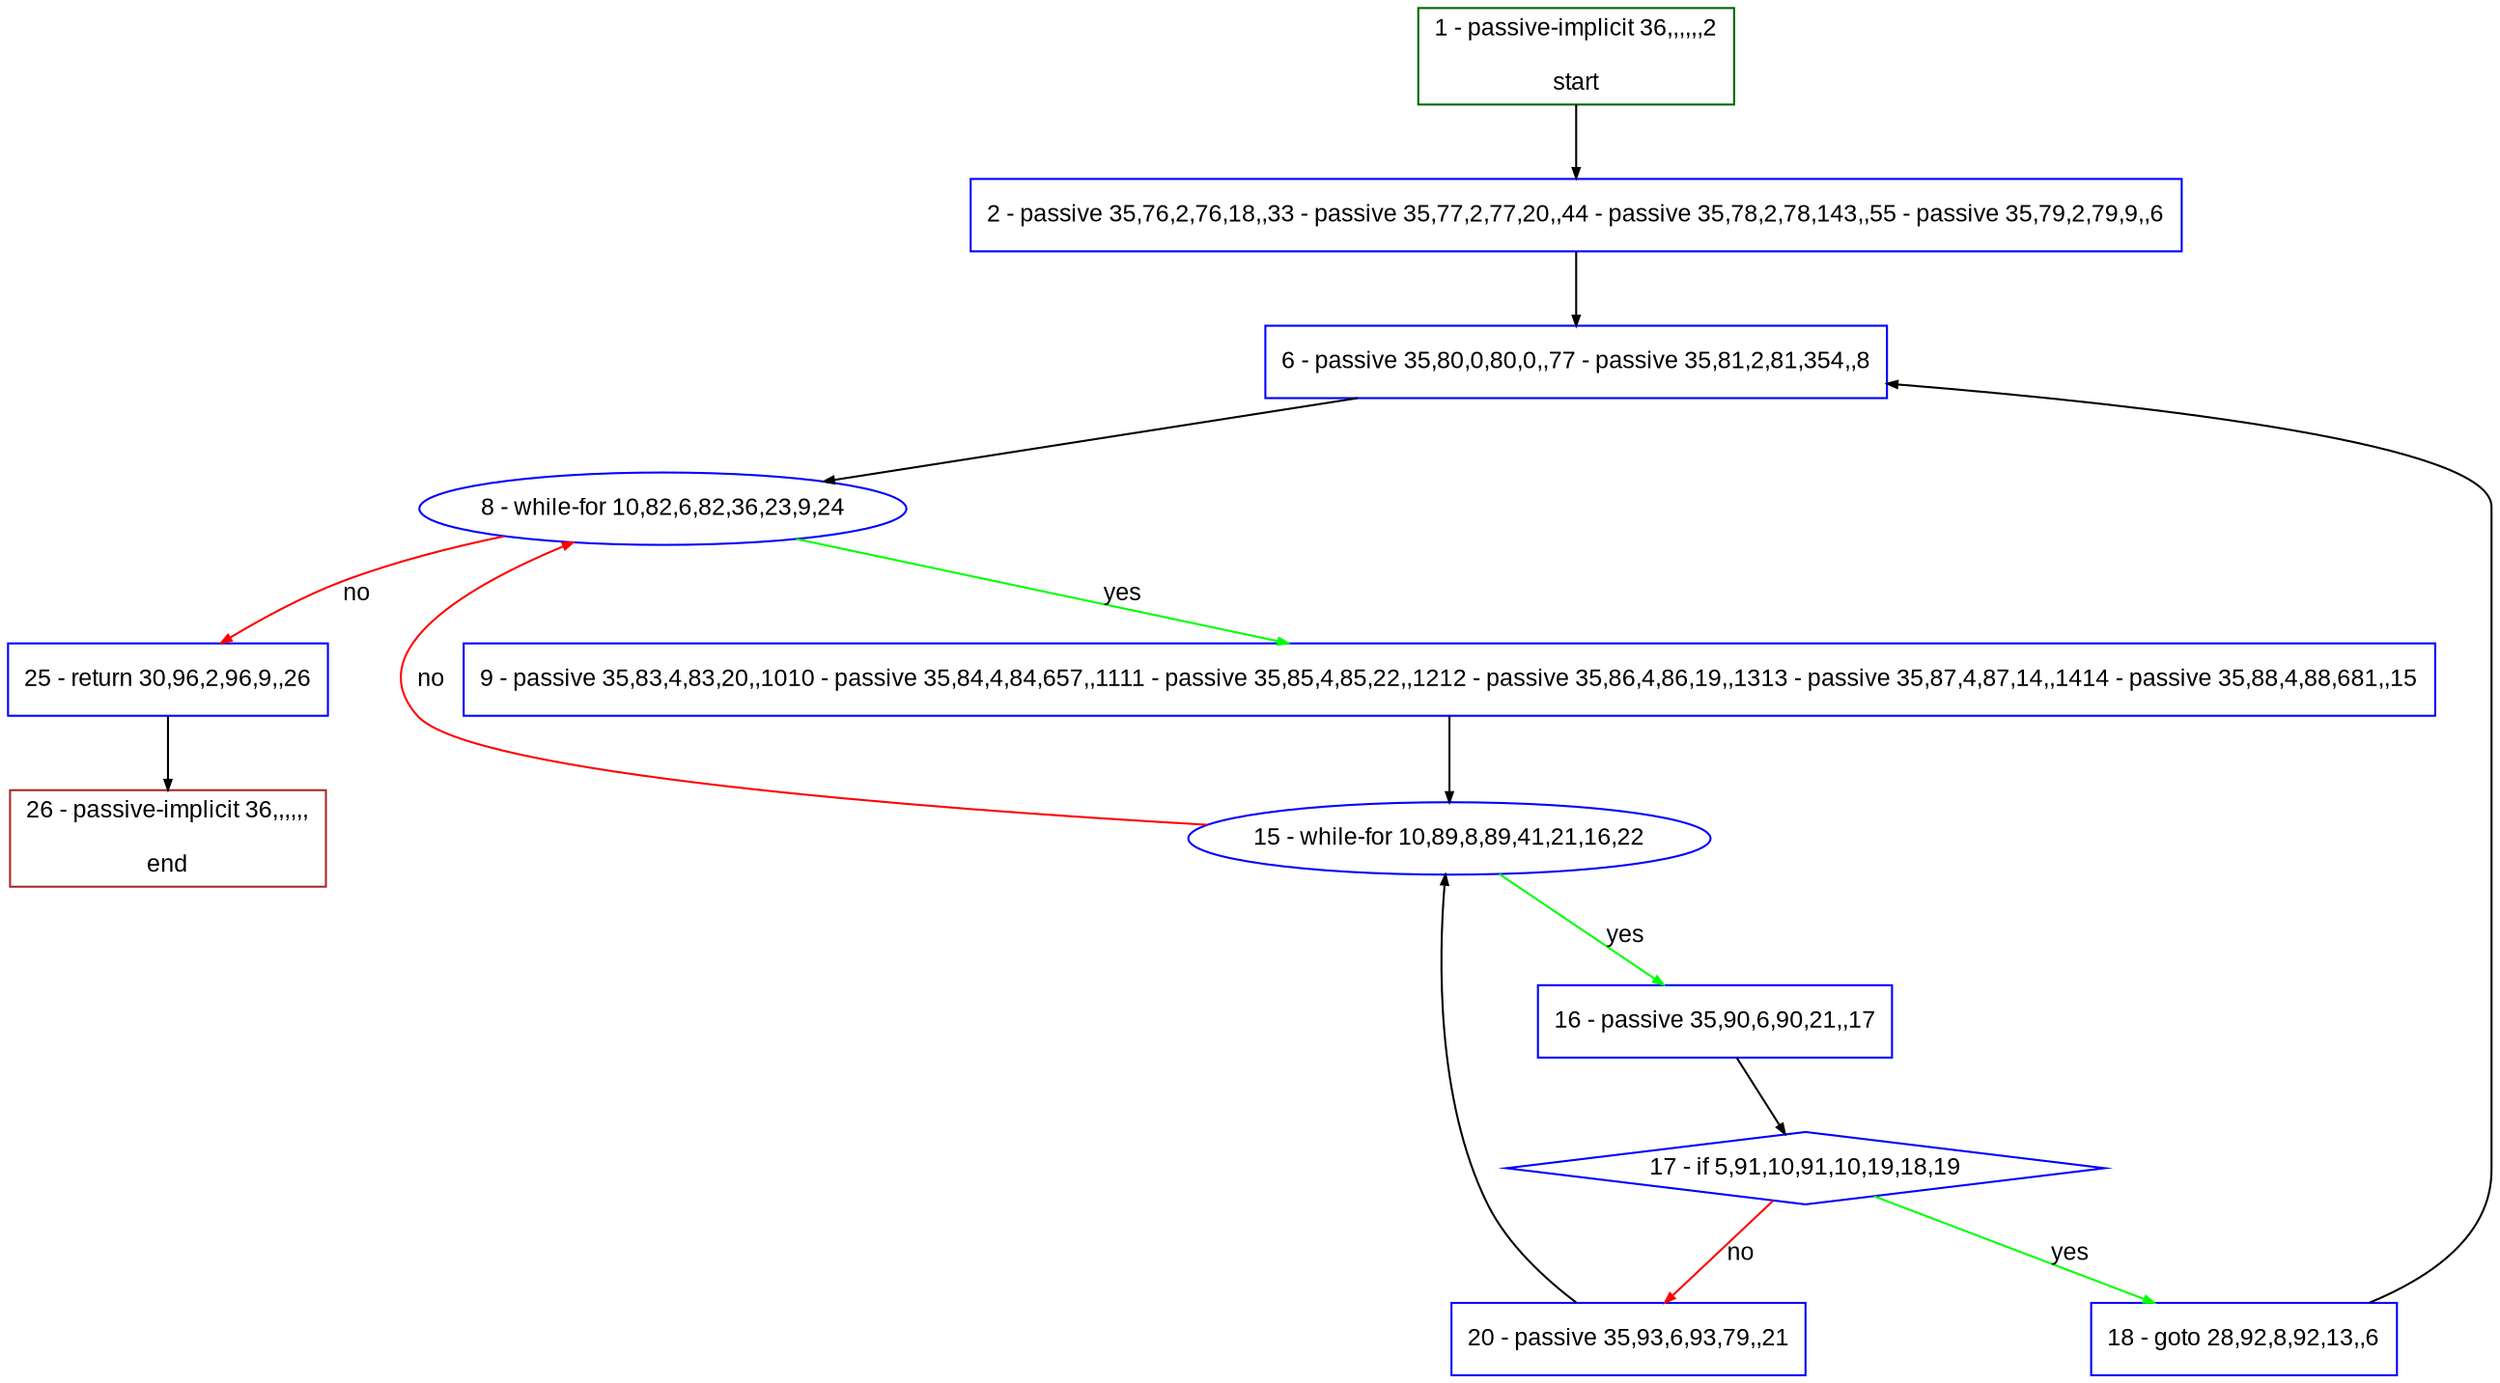 digraph "" {
  graph [pack="true", label="", fontsize="12", packmode="clust", fontname="Arial", fillcolor="#FFFFCC", bgcolor="white", style="rounded,filled", compound="true"];
  node [node_initialized="no", label="", color="grey", fontsize="12", fillcolor="white", fontname="Arial", style="filled", shape="rectangle", compound="true", fixedsize="false"];
  edge [fontcolor="black", arrowhead="normal", arrowtail="none", arrowsize="0.5", ltail="", label="", color="black", fontsize="12", lhead="", fontname="Arial", dir="forward", compound="true"];
  __N1 [label="2 - passive 35,76,2,76,18,,33 - passive 35,77,2,77,20,,44 - passive 35,78,2,78,143,,55 - passive 35,79,2,79,9,,6", color="#0000ff", fillcolor="#ffffff", style="filled", shape="box"];
  __N2 [label="1 - passive-implicit 36,,,,,,2\n\nstart", color="#006400", fillcolor="#ffffff", style="filled", shape="box"];
  __N3 [label="6 - passive 35,80,0,80,0,,77 - passive 35,81,2,81,354,,8", color="#0000ff", fillcolor="#ffffff", style="filled", shape="box"];
  __N4 [label="8 - while-for 10,82,6,82,36,23,9,24", color="#0000ff", fillcolor="#ffffff", style="filled", shape="oval"];
  __N5 [label="9 - passive 35,83,4,83,20,,1010 - passive 35,84,4,84,657,,1111 - passive 35,85,4,85,22,,1212 - passive 35,86,4,86,19,,1313 - passive 35,87,4,87,14,,1414 - passive 35,88,4,88,681,,15", color="#0000ff", fillcolor="#ffffff", style="filled", shape="box"];
  __N6 [label="25 - return 30,96,2,96,9,,26", color="#0000ff", fillcolor="#ffffff", style="filled", shape="box"];
  __N7 [label="15 - while-for 10,89,8,89,41,21,16,22", color="#0000ff", fillcolor="#ffffff", style="filled", shape="oval"];
  __N8 [label="16 - passive 35,90,6,90,21,,17", color="#0000ff", fillcolor="#ffffff", style="filled", shape="box"];
  __N9 [label="17 - if 5,91,10,91,10,19,18,19", color="#0000ff", fillcolor="#ffffff", style="filled", shape="diamond"];
  __N10 [label="18 - goto 28,92,8,92,13,,6", color="#0000ff", fillcolor="#ffffff", style="filled", shape="box"];
  __N11 [label="20 - passive 35,93,6,93,79,,21", color="#0000ff", fillcolor="#ffffff", style="filled", shape="box"];
  __N12 [label="26 - passive-implicit 36,,,,,,\n\nend", color="#a52a2a", fillcolor="#ffffff", style="filled", shape="box"];
  __N2 -> __N1 [arrowhead="normal", arrowtail="none", color="#000000", label="", dir="forward"];
  __N1 -> __N3 [arrowhead="normal", arrowtail="none", color="#000000", label="", dir="forward"];
  __N3 -> __N4 [arrowhead="normal", arrowtail="none", color="#000000", label="", dir="forward"];
  __N4 -> __N5 [arrowhead="normal", arrowtail="none", color="#00ff00", label="yes", dir="forward"];
  __N4 -> __N6 [arrowhead="normal", arrowtail="none", color="#ff0000", label="no", dir="forward"];
  __N5 -> __N7 [arrowhead="normal", arrowtail="none", color="#000000", label="", dir="forward"];
  __N7 -> __N4 [arrowhead="normal", arrowtail="none", color="#ff0000", label="no", dir="forward"];
  __N7 -> __N8 [arrowhead="normal", arrowtail="none", color="#00ff00", label="yes", dir="forward"];
  __N8 -> __N9 [arrowhead="normal", arrowtail="none", color="#000000", label="", dir="forward"];
  __N9 -> __N10 [arrowhead="normal", arrowtail="none", color="#00ff00", label="yes", dir="forward"];
  __N9 -> __N11 [arrowhead="normal", arrowtail="none", color="#ff0000", label="no", dir="forward"];
  __N10 -> __N3 [arrowhead="normal", arrowtail="none", color="#000000", label="", dir="forward"];
  __N11 -> __N7 [arrowhead="normal", arrowtail="none", color="#000000", label="", dir="forward"];
  __N6 -> __N12 [arrowhead="normal", arrowtail="none", color="#000000", label="", dir="forward"];
}
